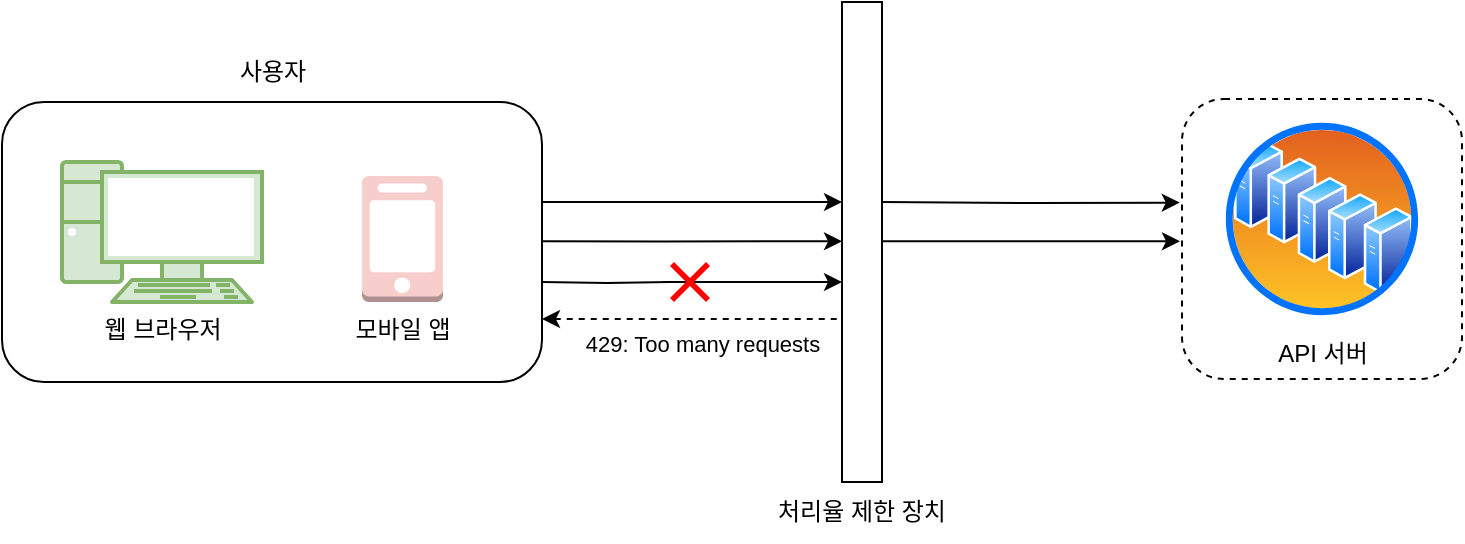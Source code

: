 <mxfile version="26.0.11">
  <diagram name="페이지-1" id="CiPt1XVb-ePiMRbtd2sF">
    <mxGraphModel dx="683" dy="368" grid="1" gridSize="10" guides="1" tooltips="1" connect="1" arrows="1" fold="1" page="1" pageScale="1" pageWidth="827" pageHeight="1169" math="0" shadow="0">
      <root>
        <mxCell id="0" />
        <mxCell id="1" parent="0" />
        <mxCell id="z2kn37BgodAl3Mzh1U7x-2" value="" style="rounded=1;whiteSpace=wrap;html=1;" vertex="1" parent="1">
          <mxGeometry x="70" y="110" width="270" height="140" as="geometry" />
        </mxCell>
        <mxCell id="z2kn37BgodAl3Mzh1U7x-3" value="&lt;font&gt;웹 브라우저&lt;/font&gt;" style="verticalAlign=top;verticalLabelPosition=bottom;labelPosition=center;align=center;html=1;outlineConnect=0;gradientDirection=north;strokeWidth=1;shape=mxgraph.networks.pc;fillColor=#d5e8d4;strokeColor=#82b366;" vertex="1" parent="1">
          <mxGeometry x="100" y="140" width="100" height="70" as="geometry" />
        </mxCell>
        <mxCell id="z2kn37BgodAl3Mzh1U7x-4" value="모바일 앱" style="outlineConnect=0;dashed=0;verticalLabelPosition=bottom;verticalAlign=top;align=center;html=1;shape=mxgraph.aws3.mobile_client;fillColor=#f8cecc;strokeColor=#b85450;" vertex="1" parent="1">
          <mxGeometry x="250" y="147" width="40.5" height="63" as="geometry" />
        </mxCell>
        <mxCell id="z2kn37BgodAl3Mzh1U7x-5" value="사용자" style="text;html=1;align=center;verticalAlign=middle;resizable=0;points=[];autosize=1;strokeColor=none;fillColor=none;" vertex="1" parent="1">
          <mxGeometry x="175" y="80" width="60" height="30" as="geometry" />
        </mxCell>
        <mxCell id="z2kn37BgodAl3Mzh1U7x-6" value="" style="whiteSpace=wrap;html=1;rounded=1;dashed=1;" vertex="1" parent="1">
          <mxGeometry x="660" y="108.5" width="140" height="140" as="geometry" />
        </mxCell>
        <mxCell id="z2kn37BgodAl3Mzh1U7x-7" value="API 서버" style="image;aspect=fixed;perimeter=ellipsePerimeter;html=1;align=center;shadow=0;dashed=0;spacingTop=3;image=img/lib/active_directory/server_farm.svg;" vertex="1" parent="1">
          <mxGeometry x="680" y="118.5" width="100" height="100" as="geometry" />
        </mxCell>
        <mxCell id="z2kn37BgodAl3Mzh1U7x-8" value="" style="edgeStyle=orthogonalEdgeStyle;rounded=0;orthogonalLoop=1;jettySize=auto;html=1;" edge="1" parent="1" source="z2kn37BgodAl3Mzh1U7x-2" target="z2kn37BgodAl3Mzh1U7x-9">
          <mxGeometry relative="1" as="geometry">
            <mxPoint x="340" y="180" as="sourcePoint" />
            <mxPoint x="570" y="180" as="targetPoint" />
            <Array as="points">
              <mxPoint x="400" y="160" />
              <mxPoint x="400" y="160" />
            </Array>
          </mxGeometry>
        </mxCell>
        <mxCell id="z2kn37BgodAl3Mzh1U7x-9" value="" style="rounded=0;whiteSpace=wrap;html=1;" vertex="1" parent="1">
          <mxGeometry x="490" y="60" width="20" height="240" as="geometry" />
        </mxCell>
        <mxCell id="z2kn37BgodAl3Mzh1U7x-10" value="처리율 제한 장치" style="text;html=1;align=center;verticalAlign=middle;whiteSpace=wrap;rounded=0;" vertex="1" parent="1">
          <mxGeometry x="445" y="300" width="110" height="30" as="geometry" />
        </mxCell>
        <mxCell id="z2kn37BgodAl3Mzh1U7x-14" value="" style="edgeStyle=orthogonalEdgeStyle;rounded=0;orthogonalLoop=1;jettySize=auto;html=1;entryX=-0.008;entryY=0.37;entryDx=0;entryDy=0;entryPerimeter=0;" edge="1" parent="1" target="z2kn37BgodAl3Mzh1U7x-6">
          <mxGeometry relative="1" as="geometry">
            <mxPoint x="510" y="160" as="sourcePoint" />
            <mxPoint x="610" y="160" as="targetPoint" />
          </mxGeometry>
        </mxCell>
        <mxCell id="z2kn37BgodAl3Mzh1U7x-17" value="" style="edgeStyle=orthogonalEdgeStyle;rounded=0;orthogonalLoop=1;jettySize=auto;html=1;" edge="1" parent="1">
          <mxGeometry relative="1" as="geometry">
            <mxPoint x="340" y="179.66" as="sourcePoint" />
            <mxPoint x="490" y="179.66" as="targetPoint" />
            <Array as="points">
              <mxPoint x="400" y="179.66" />
              <mxPoint x="400" y="179.66" />
            </Array>
          </mxGeometry>
        </mxCell>
        <mxCell id="z2kn37BgodAl3Mzh1U7x-18" value="" style="edgeStyle=orthogonalEdgeStyle;rounded=0;orthogonalLoop=1;jettySize=auto;html=1;" edge="1" parent="1" source="z2kn37BgodAl3Mzh1U7x-23">
          <mxGeometry relative="1" as="geometry">
            <mxPoint x="340" y="200" as="sourcePoint" />
            <mxPoint x="490" y="200" as="targetPoint" />
            <Array as="points">
              <mxPoint x="400" y="200" />
              <mxPoint x="400" y="200" />
            </Array>
          </mxGeometry>
        </mxCell>
        <mxCell id="z2kn37BgodAl3Mzh1U7x-19" value="429: Too many requests" style="edgeStyle=orthogonalEdgeStyle;rounded=0;orthogonalLoop=1;jettySize=auto;html=1;startArrow=classic;startFill=1;endArrow=none;dashed=1;" edge="1" parent="1">
          <mxGeometry x="0.067" y="-12" relative="1" as="geometry">
            <mxPoint x="340" y="218.5" as="sourcePoint" />
            <mxPoint x="490" y="218.5" as="targetPoint" />
            <Array as="points">
              <mxPoint x="400" y="218.5" />
              <mxPoint x="400" y="218.5" />
            </Array>
            <mxPoint as="offset" />
          </mxGeometry>
        </mxCell>
        <mxCell id="z2kn37BgodAl3Mzh1U7x-20" value="" style="edgeStyle=orthogonalEdgeStyle;rounded=0;orthogonalLoop=1;jettySize=auto;html=1;entryX=-0.008;entryY=0.37;entryDx=0;entryDy=0;entryPerimeter=0;" edge="1" parent="1">
          <mxGeometry relative="1" as="geometry">
            <mxPoint x="510" y="179.66" as="sourcePoint" />
            <mxPoint x="659" y="179.66" as="targetPoint" />
          </mxGeometry>
        </mxCell>
        <mxCell id="z2kn37BgodAl3Mzh1U7x-24" value="" style="edgeStyle=orthogonalEdgeStyle;rounded=0;orthogonalLoop=1;jettySize=auto;html=1;endArrow=none;startFill=0;" edge="1" parent="1" target="z2kn37BgodAl3Mzh1U7x-23">
          <mxGeometry relative="1" as="geometry">
            <mxPoint x="340" y="200" as="sourcePoint" />
            <mxPoint x="490" y="200" as="targetPoint" />
            <Array as="points" />
          </mxGeometry>
        </mxCell>
        <mxCell id="z2kn37BgodAl3Mzh1U7x-23" value="" style="shape=mxgraph.mockup.markup.redX;fillColor=#ff0000;html=1;shadow=0;whiteSpace=wrap;strokeColor=none;" vertex="1" parent="1">
          <mxGeometry x="404" y="190" width="20" height="20" as="geometry" />
        </mxCell>
      </root>
    </mxGraphModel>
  </diagram>
</mxfile>
